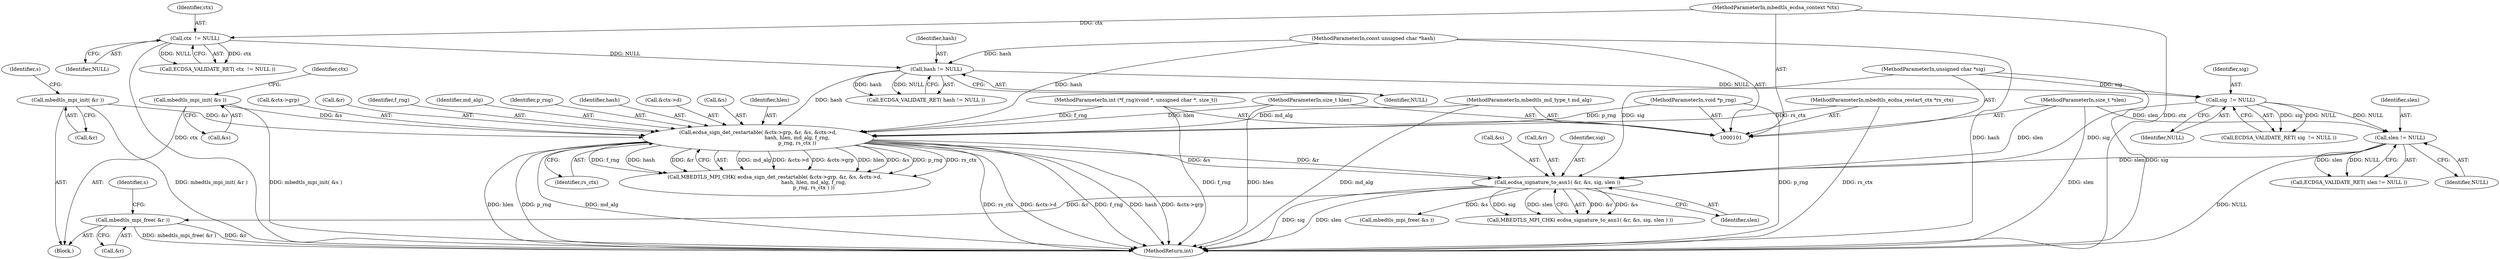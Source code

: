 digraph "0_mbedtls_33f66ba6fd234114aa37f0209dac031bb2870a9b_3@API" {
"1000166" [label="(Call,mbedtls_mpi_free( &r ))"];
"1000158" [label="(Call,ecdsa_signature_to_asn1( &r, &s, sig, slen ))"];
"1000138" [label="(Call,ecdsa_sign_det_restartable( &ctx->grp, &r, &s, &ctx->d,\n                                                 hash, hlen, md_alg, f_rng,\n                                                 p_rng, rs_ctx ))"];
"1000131" [label="(Call,mbedtls_mpi_init( &r ))"];
"1000134" [label="(Call,mbedtls_mpi_init( &s ))"];
"1000120" [label="(Call,hash != NULL)"];
"1000104" [label="(MethodParameterIn,const unsigned char *hash)"];
"1000116" [label="(Call,ctx  != NULL)"];
"1000102" [label="(MethodParameterIn,mbedtls_ecdsa_context *ctx)"];
"1000105" [label="(MethodParameterIn,size_t hlen)"];
"1000103" [label="(MethodParameterIn,mbedtls_md_type_t md_alg)"];
"1000108" [label="(MethodParameterIn,int (*f_rng)(void *, unsigned char *, size_t))"];
"1000109" [label="(MethodParameterIn,void *p_rng)"];
"1000110" [label="(MethodParameterIn,mbedtls_ecdsa_restart_ctx *rs_ctx)"];
"1000124" [label="(Call,sig  != NULL)"];
"1000106" [label="(MethodParameterIn,unsigned char *sig)"];
"1000128" [label="(Call,slen != NULL)"];
"1000107" [label="(MethodParameterIn,size_t *slen)"];
"1000157" [label="(Call,MBEDTLS_MPI_CHK( ecdsa_signature_to_asn1( &r, &s, sig, slen ) ))"];
"1000154" [label="(Identifier,f_rng)"];
"1000141" [label="(Identifier,ctx)"];
"1000117" [label="(Identifier,ctx)"];
"1000138" [label="(Call,ecdsa_sign_det_restartable( &ctx->grp, &r, &s, &ctx->d,\n                                                 hash, hlen, md_alg, f_rng,\n                                                 p_rng, rs_ctx ))"];
"1000119" [label="(Call,ECDSA_VALIDATE_RET( hash != NULL ))"];
"1000105" [label="(MethodParameterIn,size_t hlen)"];
"1000153" [label="(Identifier,md_alg)"];
"1000110" [label="(MethodParameterIn,mbedtls_ecdsa_restart_ctx *rs_ctx)"];
"1000156" [label="(Identifier,rs_ctx)"];
"1000103" [label="(MethodParameterIn,mbedtls_md_type_t md_alg)"];
"1000108" [label="(MethodParameterIn,int (*f_rng)(void *, unsigned char *, size_t))"];
"1000115" [label="(Call,ECDSA_VALIDATE_RET( ctx  != NULL ))"];
"1000163" [label="(Identifier,sig)"];
"1000123" [label="(Call,ECDSA_VALIDATE_RET( sig  != NULL ))"];
"1000155" [label="(Identifier,p_rng)"];
"1000118" [label="(Identifier,NULL)"];
"1000136" [label="(Identifier,s)"];
"1000161" [label="(Call,&s)"];
"1000135" [label="(Call,&s)"];
"1000129" [label="(Identifier,slen)"];
"1000151" [label="(Identifier,hash)"];
"1000164" [label="(Identifier,slen)"];
"1000147" [label="(Call,&ctx->d)"];
"1000111" [label="(Block,)"];
"1000174" [label="(MethodReturn,int)"];
"1000169" [label="(Call,mbedtls_mpi_free( &s ))"];
"1000106" [label="(MethodParameterIn,unsigned char *sig)"];
"1000131" [label="(Call,mbedtls_mpi_init( &r ))"];
"1000107" [label="(MethodParameterIn,size_t *slen)"];
"1000134" [label="(Call,mbedtls_mpi_init( &s ))"];
"1000145" [label="(Call,&s)"];
"1000104" [label="(MethodParameterIn,const unsigned char *hash)"];
"1000122" [label="(Identifier,NULL)"];
"1000128" [label="(Call,slen != NULL)"];
"1000152" [label="(Identifier,hlen)"];
"1000126" [label="(Identifier,NULL)"];
"1000102" [label="(MethodParameterIn,mbedtls_ecdsa_context *ctx)"];
"1000132" [label="(Call,&r)"];
"1000158" [label="(Call,ecdsa_signature_to_asn1( &r, &s, sig, slen ))"];
"1000116" [label="(Call,ctx  != NULL)"];
"1000139" [label="(Call,&ctx->grp)"];
"1000125" [label="(Identifier,sig)"];
"1000120" [label="(Call,hash != NULL)"];
"1000167" [label="(Call,&r)"];
"1000137" [label="(Call,MBEDTLS_MPI_CHK( ecdsa_sign_det_restartable( &ctx->grp, &r, &s, &ctx->d,\n                                                 hash, hlen, md_alg, f_rng,\n                                                 p_rng, rs_ctx ) ))"];
"1000127" [label="(Call,ECDSA_VALIDATE_RET( slen != NULL ))"];
"1000171" [label="(Identifier,s)"];
"1000130" [label="(Identifier,NULL)"];
"1000166" [label="(Call,mbedtls_mpi_free( &r ))"];
"1000159" [label="(Call,&r)"];
"1000143" [label="(Call,&r)"];
"1000121" [label="(Identifier,hash)"];
"1000109" [label="(MethodParameterIn,void *p_rng)"];
"1000124" [label="(Call,sig  != NULL)"];
"1000166" -> "1000111"  [label="AST: "];
"1000166" -> "1000167"  [label="CFG: "];
"1000167" -> "1000166"  [label="AST: "];
"1000171" -> "1000166"  [label="CFG: "];
"1000166" -> "1000174"  [label="DDG: mbedtls_mpi_free( &r )"];
"1000166" -> "1000174"  [label="DDG: &r"];
"1000158" -> "1000166"  [label="DDG: &r"];
"1000158" -> "1000157"  [label="AST: "];
"1000158" -> "1000164"  [label="CFG: "];
"1000159" -> "1000158"  [label="AST: "];
"1000161" -> "1000158"  [label="AST: "];
"1000163" -> "1000158"  [label="AST: "];
"1000164" -> "1000158"  [label="AST: "];
"1000157" -> "1000158"  [label="CFG: "];
"1000158" -> "1000174"  [label="DDG: sig"];
"1000158" -> "1000174"  [label="DDG: slen"];
"1000158" -> "1000157"  [label="DDG: &r"];
"1000158" -> "1000157"  [label="DDG: &s"];
"1000158" -> "1000157"  [label="DDG: sig"];
"1000158" -> "1000157"  [label="DDG: slen"];
"1000138" -> "1000158"  [label="DDG: &r"];
"1000138" -> "1000158"  [label="DDG: &s"];
"1000124" -> "1000158"  [label="DDG: sig"];
"1000106" -> "1000158"  [label="DDG: sig"];
"1000128" -> "1000158"  [label="DDG: slen"];
"1000107" -> "1000158"  [label="DDG: slen"];
"1000158" -> "1000169"  [label="DDG: &s"];
"1000138" -> "1000137"  [label="AST: "];
"1000138" -> "1000156"  [label="CFG: "];
"1000139" -> "1000138"  [label="AST: "];
"1000143" -> "1000138"  [label="AST: "];
"1000145" -> "1000138"  [label="AST: "];
"1000147" -> "1000138"  [label="AST: "];
"1000151" -> "1000138"  [label="AST: "];
"1000152" -> "1000138"  [label="AST: "];
"1000153" -> "1000138"  [label="AST: "];
"1000154" -> "1000138"  [label="AST: "];
"1000155" -> "1000138"  [label="AST: "];
"1000156" -> "1000138"  [label="AST: "];
"1000137" -> "1000138"  [label="CFG: "];
"1000138" -> "1000174"  [label="DDG: f_rng"];
"1000138" -> "1000174"  [label="DDG: hash"];
"1000138" -> "1000174"  [label="DDG: &ctx->grp"];
"1000138" -> "1000174"  [label="DDG: hlen"];
"1000138" -> "1000174"  [label="DDG: p_rng"];
"1000138" -> "1000174"  [label="DDG: md_alg"];
"1000138" -> "1000174"  [label="DDG: rs_ctx"];
"1000138" -> "1000174"  [label="DDG: &ctx->d"];
"1000138" -> "1000137"  [label="DDG: md_alg"];
"1000138" -> "1000137"  [label="DDG: &ctx->d"];
"1000138" -> "1000137"  [label="DDG: &ctx->grp"];
"1000138" -> "1000137"  [label="DDG: hlen"];
"1000138" -> "1000137"  [label="DDG: &s"];
"1000138" -> "1000137"  [label="DDG: p_rng"];
"1000138" -> "1000137"  [label="DDG: rs_ctx"];
"1000138" -> "1000137"  [label="DDG: f_rng"];
"1000138" -> "1000137"  [label="DDG: hash"];
"1000138" -> "1000137"  [label="DDG: &r"];
"1000131" -> "1000138"  [label="DDG: &r"];
"1000134" -> "1000138"  [label="DDG: &s"];
"1000120" -> "1000138"  [label="DDG: hash"];
"1000104" -> "1000138"  [label="DDG: hash"];
"1000105" -> "1000138"  [label="DDG: hlen"];
"1000103" -> "1000138"  [label="DDG: md_alg"];
"1000108" -> "1000138"  [label="DDG: f_rng"];
"1000109" -> "1000138"  [label="DDG: p_rng"];
"1000110" -> "1000138"  [label="DDG: rs_ctx"];
"1000131" -> "1000111"  [label="AST: "];
"1000131" -> "1000132"  [label="CFG: "];
"1000132" -> "1000131"  [label="AST: "];
"1000136" -> "1000131"  [label="CFG: "];
"1000131" -> "1000174"  [label="DDG: mbedtls_mpi_init( &r )"];
"1000134" -> "1000111"  [label="AST: "];
"1000134" -> "1000135"  [label="CFG: "];
"1000135" -> "1000134"  [label="AST: "];
"1000141" -> "1000134"  [label="CFG: "];
"1000134" -> "1000174"  [label="DDG: mbedtls_mpi_init( &s )"];
"1000120" -> "1000119"  [label="AST: "];
"1000120" -> "1000122"  [label="CFG: "];
"1000121" -> "1000120"  [label="AST: "];
"1000122" -> "1000120"  [label="AST: "];
"1000119" -> "1000120"  [label="CFG: "];
"1000120" -> "1000119"  [label="DDG: hash"];
"1000120" -> "1000119"  [label="DDG: NULL"];
"1000104" -> "1000120"  [label="DDG: hash"];
"1000116" -> "1000120"  [label="DDG: NULL"];
"1000120" -> "1000124"  [label="DDG: NULL"];
"1000104" -> "1000101"  [label="AST: "];
"1000104" -> "1000174"  [label="DDG: hash"];
"1000116" -> "1000115"  [label="AST: "];
"1000116" -> "1000118"  [label="CFG: "];
"1000117" -> "1000116"  [label="AST: "];
"1000118" -> "1000116"  [label="AST: "];
"1000115" -> "1000116"  [label="CFG: "];
"1000116" -> "1000174"  [label="DDG: ctx"];
"1000116" -> "1000115"  [label="DDG: ctx"];
"1000116" -> "1000115"  [label="DDG: NULL"];
"1000102" -> "1000116"  [label="DDG: ctx"];
"1000102" -> "1000101"  [label="AST: "];
"1000102" -> "1000174"  [label="DDG: ctx"];
"1000105" -> "1000101"  [label="AST: "];
"1000105" -> "1000174"  [label="DDG: hlen"];
"1000103" -> "1000101"  [label="AST: "];
"1000103" -> "1000174"  [label="DDG: md_alg"];
"1000108" -> "1000101"  [label="AST: "];
"1000108" -> "1000174"  [label="DDG: f_rng"];
"1000109" -> "1000101"  [label="AST: "];
"1000109" -> "1000174"  [label="DDG: p_rng"];
"1000110" -> "1000101"  [label="AST: "];
"1000110" -> "1000174"  [label="DDG: rs_ctx"];
"1000124" -> "1000123"  [label="AST: "];
"1000124" -> "1000126"  [label="CFG: "];
"1000125" -> "1000124"  [label="AST: "];
"1000126" -> "1000124"  [label="AST: "];
"1000123" -> "1000124"  [label="CFG: "];
"1000124" -> "1000123"  [label="DDG: sig"];
"1000124" -> "1000123"  [label="DDG: NULL"];
"1000106" -> "1000124"  [label="DDG: sig"];
"1000124" -> "1000128"  [label="DDG: NULL"];
"1000106" -> "1000101"  [label="AST: "];
"1000106" -> "1000174"  [label="DDG: sig"];
"1000128" -> "1000127"  [label="AST: "];
"1000128" -> "1000130"  [label="CFG: "];
"1000129" -> "1000128"  [label="AST: "];
"1000130" -> "1000128"  [label="AST: "];
"1000127" -> "1000128"  [label="CFG: "];
"1000128" -> "1000174"  [label="DDG: NULL"];
"1000128" -> "1000127"  [label="DDG: slen"];
"1000128" -> "1000127"  [label="DDG: NULL"];
"1000107" -> "1000128"  [label="DDG: slen"];
"1000107" -> "1000101"  [label="AST: "];
"1000107" -> "1000174"  [label="DDG: slen"];
}
